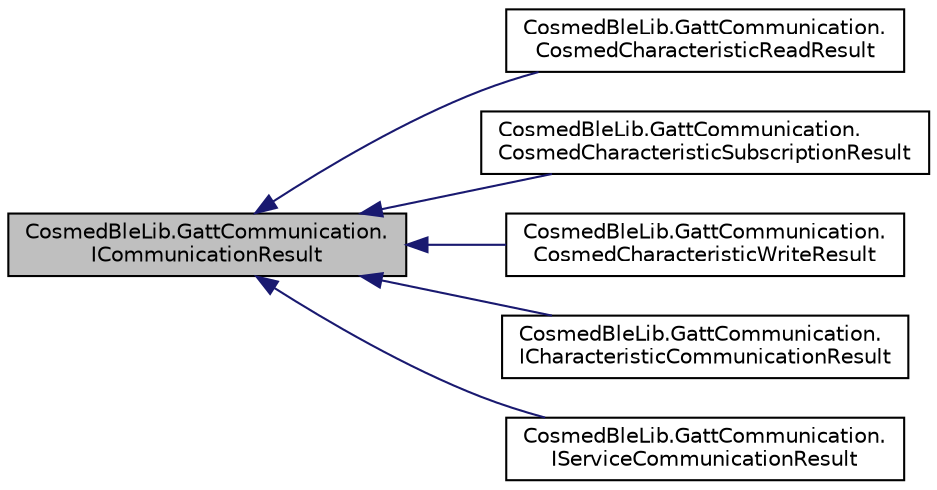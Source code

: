 digraph "CosmedBleLib.GattCommunication.ICommunicationResult"
{
 // LATEX_PDF_SIZE
  edge [fontname="Helvetica",fontsize="10",labelfontname="Helvetica",labelfontsize="10"];
  node [fontname="Helvetica",fontsize="10",shape=record];
  rankdir="LR";
  Node1 [label="CosmedBleLib.GattCommunication.\lICommunicationResult",height=0.2,width=0.4,color="black", fillcolor="grey75", style="filled", fontcolor="black",tooltip="Represents a Gatt Communication Result"];
  Node1 -> Node2 [dir="back",color="midnightblue",fontsize="10",style="solid",fontname="Helvetica"];
  Node2 [label="CosmedBleLib.GattCommunication.\lCosmedCharacteristicReadResult",height=0.2,width=0.4,color="black", fillcolor="white", style="filled",URL="$class_cosmed_ble_lib_1_1_gatt_communication_1_1_cosmed_characteristic_read_result.html",tooltip="Represents a read result"];
  Node1 -> Node3 [dir="back",color="midnightblue",fontsize="10",style="solid",fontname="Helvetica"];
  Node3 [label="CosmedBleLib.GattCommunication.\lCosmedCharacteristicSubscriptionResult",height=0.2,width=0.4,color="black", fillcolor="white", style="filled",URL="$class_cosmed_ble_lib_1_1_gatt_communication_1_1_cosmed_characteristic_subscription_result.html",tooltip="Represents a subscription result"];
  Node1 -> Node4 [dir="back",color="midnightblue",fontsize="10",style="solid",fontname="Helvetica"];
  Node4 [label="CosmedBleLib.GattCommunication.\lCosmedCharacteristicWriteResult",height=0.2,width=0.4,color="black", fillcolor="white", style="filled",URL="$class_cosmed_ble_lib_1_1_gatt_communication_1_1_cosmed_characteristic_write_result.html",tooltip="Represents a write result"];
  Node1 -> Node5 [dir="back",color="midnightblue",fontsize="10",style="solid",fontname="Helvetica"];
  Node5 [label="CosmedBleLib.GattCommunication.\lICharacteristicCommunicationResult",height=0.2,width=0.4,color="black", fillcolor="white", style="filled",URL="$interface_cosmed_ble_lib_1_1_gatt_communication_1_1_i_characteristic_communication_result.html",tooltip="Represents a Characteristic Gatt Communication Result"];
  Node1 -> Node6 [dir="back",color="midnightblue",fontsize="10",style="solid",fontname="Helvetica"];
  Node6 [label="CosmedBleLib.GattCommunication.\lIServiceCommunicationResult",height=0.2,width=0.4,color="black", fillcolor="white", style="filled",URL="$interface_cosmed_ble_lib_1_1_gatt_communication_1_1_i_service_communication_result.html",tooltip="Represents a Service Gatt Communication Result"];
}
